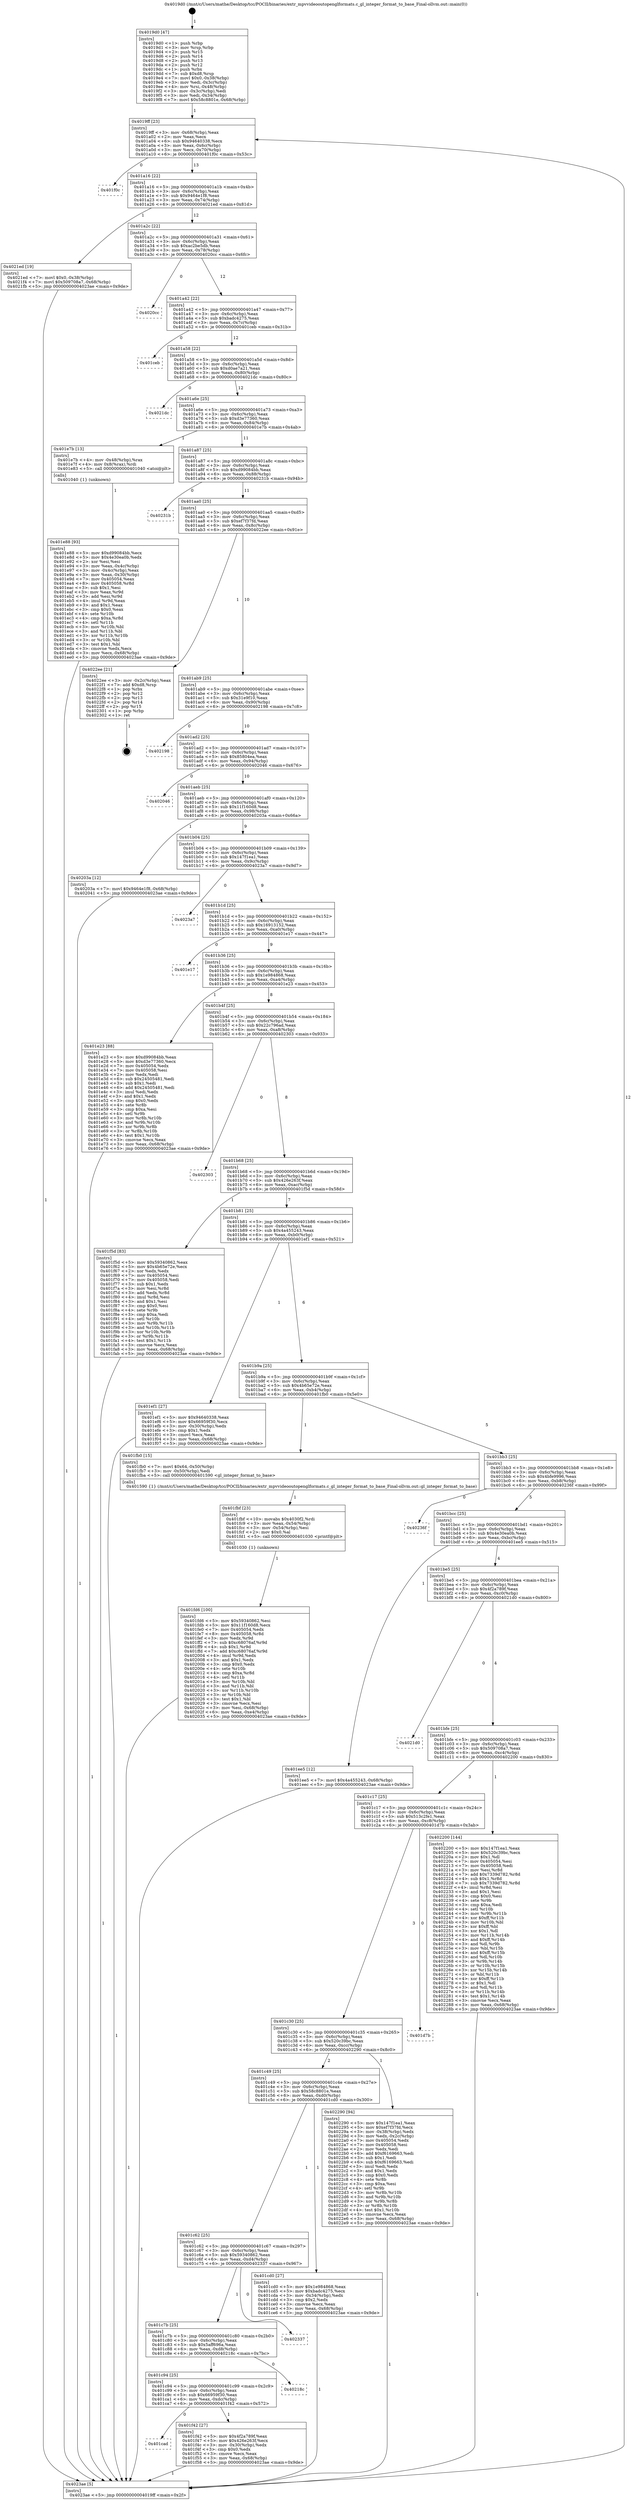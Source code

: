 digraph "0x4019d0" {
  label = "0x4019d0 (/mnt/c/Users/mathe/Desktop/tcc/POCII/binaries/extr_mpvvideooutopenglformats.c_gl_integer_format_to_base_Final-ollvm.out::main(0))"
  labelloc = "t"
  node[shape=record]

  Entry [label="",width=0.3,height=0.3,shape=circle,fillcolor=black,style=filled]
  "0x4019ff" [label="{
     0x4019ff [23]\l
     | [instrs]\l
     &nbsp;&nbsp;0x4019ff \<+3\>: mov -0x68(%rbp),%eax\l
     &nbsp;&nbsp;0x401a02 \<+2\>: mov %eax,%ecx\l
     &nbsp;&nbsp;0x401a04 \<+6\>: sub $0x94640338,%ecx\l
     &nbsp;&nbsp;0x401a0a \<+3\>: mov %eax,-0x6c(%rbp)\l
     &nbsp;&nbsp;0x401a0d \<+3\>: mov %ecx,-0x70(%rbp)\l
     &nbsp;&nbsp;0x401a10 \<+6\>: je 0000000000401f0c \<main+0x53c\>\l
  }"]
  "0x401f0c" [label="{
     0x401f0c\l
  }", style=dashed]
  "0x401a16" [label="{
     0x401a16 [22]\l
     | [instrs]\l
     &nbsp;&nbsp;0x401a16 \<+5\>: jmp 0000000000401a1b \<main+0x4b\>\l
     &nbsp;&nbsp;0x401a1b \<+3\>: mov -0x6c(%rbp),%eax\l
     &nbsp;&nbsp;0x401a1e \<+5\>: sub $0x9464e1f8,%eax\l
     &nbsp;&nbsp;0x401a23 \<+3\>: mov %eax,-0x74(%rbp)\l
     &nbsp;&nbsp;0x401a26 \<+6\>: je 00000000004021ed \<main+0x81d\>\l
  }"]
  Exit [label="",width=0.3,height=0.3,shape=circle,fillcolor=black,style=filled,peripheries=2]
  "0x4021ed" [label="{
     0x4021ed [19]\l
     | [instrs]\l
     &nbsp;&nbsp;0x4021ed \<+7\>: movl $0x0,-0x38(%rbp)\l
     &nbsp;&nbsp;0x4021f4 \<+7\>: movl $0x509708a7,-0x68(%rbp)\l
     &nbsp;&nbsp;0x4021fb \<+5\>: jmp 00000000004023ae \<main+0x9de\>\l
  }"]
  "0x401a2c" [label="{
     0x401a2c [22]\l
     | [instrs]\l
     &nbsp;&nbsp;0x401a2c \<+5\>: jmp 0000000000401a31 \<main+0x61\>\l
     &nbsp;&nbsp;0x401a31 \<+3\>: mov -0x6c(%rbp),%eax\l
     &nbsp;&nbsp;0x401a34 \<+5\>: sub $0xac2be5db,%eax\l
     &nbsp;&nbsp;0x401a39 \<+3\>: mov %eax,-0x78(%rbp)\l
     &nbsp;&nbsp;0x401a3c \<+6\>: je 00000000004020cc \<main+0x6fc\>\l
  }"]
  "0x401fd6" [label="{
     0x401fd6 [100]\l
     | [instrs]\l
     &nbsp;&nbsp;0x401fd6 \<+5\>: mov $0x59340862,%esi\l
     &nbsp;&nbsp;0x401fdb \<+5\>: mov $0x11f160d8,%ecx\l
     &nbsp;&nbsp;0x401fe0 \<+7\>: mov 0x405054,%edx\l
     &nbsp;&nbsp;0x401fe7 \<+8\>: mov 0x405058,%r8d\l
     &nbsp;&nbsp;0x401fef \<+3\>: mov %edx,%r9d\l
     &nbsp;&nbsp;0x401ff2 \<+7\>: sub $0xc68076af,%r9d\l
     &nbsp;&nbsp;0x401ff9 \<+4\>: sub $0x1,%r9d\l
     &nbsp;&nbsp;0x401ffd \<+7\>: add $0xc68076af,%r9d\l
     &nbsp;&nbsp;0x402004 \<+4\>: imul %r9d,%edx\l
     &nbsp;&nbsp;0x402008 \<+3\>: and $0x1,%edx\l
     &nbsp;&nbsp;0x40200b \<+3\>: cmp $0x0,%edx\l
     &nbsp;&nbsp;0x40200e \<+4\>: sete %r10b\l
     &nbsp;&nbsp;0x402012 \<+4\>: cmp $0xa,%r8d\l
     &nbsp;&nbsp;0x402016 \<+4\>: setl %r11b\l
     &nbsp;&nbsp;0x40201a \<+3\>: mov %r10b,%bl\l
     &nbsp;&nbsp;0x40201d \<+3\>: and %r11b,%bl\l
     &nbsp;&nbsp;0x402020 \<+3\>: xor %r11b,%r10b\l
     &nbsp;&nbsp;0x402023 \<+3\>: or %r10b,%bl\l
     &nbsp;&nbsp;0x402026 \<+3\>: test $0x1,%bl\l
     &nbsp;&nbsp;0x402029 \<+3\>: cmovne %ecx,%esi\l
     &nbsp;&nbsp;0x40202c \<+3\>: mov %esi,-0x68(%rbp)\l
     &nbsp;&nbsp;0x40202f \<+6\>: mov %eax,-0xe4(%rbp)\l
     &nbsp;&nbsp;0x402035 \<+5\>: jmp 00000000004023ae \<main+0x9de\>\l
  }"]
  "0x4020cc" [label="{
     0x4020cc\l
  }", style=dashed]
  "0x401a42" [label="{
     0x401a42 [22]\l
     | [instrs]\l
     &nbsp;&nbsp;0x401a42 \<+5\>: jmp 0000000000401a47 \<main+0x77\>\l
     &nbsp;&nbsp;0x401a47 \<+3\>: mov -0x6c(%rbp),%eax\l
     &nbsp;&nbsp;0x401a4a \<+5\>: sub $0xbadc4275,%eax\l
     &nbsp;&nbsp;0x401a4f \<+3\>: mov %eax,-0x7c(%rbp)\l
     &nbsp;&nbsp;0x401a52 \<+6\>: je 0000000000401ceb \<main+0x31b\>\l
  }"]
  "0x401fbf" [label="{
     0x401fbf [23]\l
     | [instrs]\l
     &nbsp;&nbsp;0x401fbf \<+10\>: movabs $0x4030f2,%rdi\l
     &nbsp;&nbsp;0x401fc9 \<+3\>: mov %eax,-0x54(%rbp)\l
     &nbsp;&nbsp;0x401fcc \<+3\>: mov -0x54(%rbp),%esi\l
     &nbsp;&nbsp;0x401fcf \<+2\>: mov $0x0,%al\l
     &nbsp;&nbsp;0x401fd1 \<+5\>: call 0000000000401030 \<printf@plt\>\l
     | [calls]\l
     &nbsp;&nbsp;0x401030 \{1\} (unknown)\l
  }"]
  "0x401ceb" [label="{
     0x401ceb\l
  }", style=dashed]
  "0x401a58" [label="{
     0x401a58 [22]\l
     | [instrs]\l
     &nbsp;&nbsp;0x401a58 \<+5\>: jmp 0000000000401a5d \<main+0x8d\>\l
     &nbsp;&nbsp;0x401a5d \<+3\>: mov -0x6c(%rbp),%eax\l
     &nbsp;&nbsp;0x401a60 \<+5\>: sub $0xd0ae7a21,%eax\l
     &nbsp;&nbsp;0x401a65 \<+3\>: mov %eax,-0x80(%rbp)\l
     &nbsp;&nbsp;0x401a68 \<+6\>: je 00000000004021dc \<main+0x80c\>\l
  }"]
  "0x401cad" [label="{
     0x401cad\l
  }", style=dashed]
  "0x4021dc" [label="{
     0x4021dc\l
  }", style=dashed]
  "0x401a6e" [label="{
     0x401a6e [25]\l
     | [instrs]\l
     &nbsp;&nbsp;0x401a6e \<+5\>: jmp 0000000000401a73 \<main+0xa3\>\l
     &nbsp;&nbsp;0x401a73 \<+3\>: mov -0x6c(%rbp),%eax\l
     &nbsp;&nbsp;0x401a76 \<+5\>: sub $0xd3e77360,%eax\l
     &nbsp;&nbsp;0x401a7b \<+6\>: mov %eax,-0x84(%rbp)\l
     &nbsp;&nbsp;0x401a81 \<+6\>: je 0000000000401e7b \<main+0x4ab\>\l
  }"]
  "0x401f42" [label="{
     0x401f42 [27]\l
     | [instrs]\l
     &nbsp;&nbsp;0x401f42 \<+5\>: mov $0x4f2a789f,%eax\l
     &nbsp;&nbsp;0x401f47 \<+5\>: mov $0x426e263f,%ecx\l
     &nbsp;&nbsp;0x401f4c \<+3\>: mov -0x30(%rbp),%edx\l
     &nbsp;&nbsp;0x401f4f \<+3\>: cmp $0x0,%edx\l
     &nbsp;&nbsp;0x401f52 \<+3\>: cmove %ecx,%eax\l
     &nbsp;&nbsp;0x401f55 \<+3\>: mov %eax,-0x68(%rbp)\l
     &nbsp;&nbsp;0x401f58 \<+5\>: jmp 00000000004023ae \<main+0x9de\>\l
  }"]
  "0x401e7b" [label="{
     0x401e7b [13]\l
     | [instrs]\l
     &nbsp;&nbsp;0x401e7b \<+4\>: mov -0x48(%rbp),%rax\l
     &nbsp;&nbsp;0x401e7f \<+4\>: mov 0x8(%rax),%rdi\l
     &nbsp;&nbsp;0x401e83 \<+5\>: call 0000000000401040 \<atoi@plt\>\l
     | [calls]\l
     &nbsp;&nbsp;0x401040 \{1\} (unknown)\l
  }"]
  "0x401a87" [label="{
     0x401a87 [25]\l
     | [instrs]\l
     &nbsp;&nbsp;0x401a87 \<+5\>: jmp 0000000000401a8c \<main+0xbc\>\l
     &nbsp;&nbsp;0x401a8c \<+3\>: mov -0x6c(%rbp),%eax\l
     &nbsp;&nbsp;0x401a8f \<+5\>: sub $0xd99084bb,%eax\l
     &nbsp;&nbsp;0x401a94 \<+6\>: mov %eax,-0x88(%rbp)\l
     &nbsp;&nbsp;0x401a9a \<+6\>: je 000000000040231b \<main+0x94b\>\l
  }"]
  "0x401c94" [label="{
     0x401c94 [25]\l
     | [instrs]\l
     &nbsp;&nbsp;0x401c94 \<+5\>: jmp 0000000000401c99 \<main+0x2c9\>\l
     &nbsp;&nbsp;0x401c99 \<+3\>: mov -0x6c(%rbp),%eax\l
     &nbsp;&nbsp;0x401c9c \<+5\>: sub $0x66959f30,%eax\l
     &nbsp;&nbsp;0x401ca1 \<+6\>: mov %eax,-0xdc(%rbp)\l
     &nbsp;&nbsp;0x401ca7 \<+6\>: je 0000000000401f42 \<main+0x572\>\l
  }"]
  "0x40231b" [label="{
     0x40231b\l
  }", style=dashed]
  "0x401aa0" [label="{
     0x401aa0 [25]\l
     | [instrs]\l
     &nbsp;&nbsp;0x401aa0 \<+5\>: jmp 0000000000401aa5 \<main+0xd5\>\l
     &nbsp;&nbsp;0x401aa5 \<+3\>: mov -0x6c(%rbp),%eax\l
     &nbsp;&nbsp;0x401aa8 \<+5\>: sub $0xef7f37fd,%eax\l
     &nbsp;&nbsp;0x401aad \<+6\>: mov %eax,-0x8c(%rbp)\l
     &nbsp;&nbsp;0x401ab3 \<+6\>: je 00000000004022ee \<main+0x91e\>\l
  }"]
  "0x40218c" [label="{
     0x40218c\l
  }", style=dashed]
  "0x4022ee" [label="{
     0x4022ee [21]\l
     | [instrs]\l
     &nbsp;&nbsp;0x4022ee \<+3\>: mov -0x2c(%rbp),%eax\l
     &nbsp;&nbsp;0x4022f1 \<+7\>: add $0xd8,%rsp\l
     &nbsp;&nbsp;0x4022f8 \<+1\>: pop %rbx\l
     &nbsp;&nbsp;0x4022f9 \<+2\>: pop %r12\l
     &nbsp;&nbsp;0x4022fb \<+2\>: pop %r13\l
     &nbsp;&nbsp;0x4022fd \<+2\>: pop %r14\l
     &nbsp;&nbsp;0x4022ff \<+2\>: pop %r15\l
     &nbsp;&nbsp;0x402301 \<+1\>: pop %rbp\l
     &nbsp;&nbsp;0x402302 \<+1\>: ret\l
  }"]
  "0x401ab9" [label="{
     0x401ab9 [25]\l
     | [instrs]\l
     &nbsp;&nbsp;0x401ab9 \<+5\>: jmp 0000000000401abe \<main+0xee\>\l
     &nbsp;&nbsp;0x401abe \<+3\>: mov -0x6c(%rbp),%eax\l
     &nbsp;&nbsp;0x401ac1 \<+5\>: sub $0x31e9f10,%eax\l
     &nbsp;&nbsp;0x401ac6 \<+6\>: mov %eax,-0x90(%rbp)\l
     &nbsp;&nbsp;0x401acc \<+6\>: je 0000000000402198 \<main+0x7c8\>\l
  }"]
  "0x401c7b" [label="{
     0x401c7b [25]\l
     | [instrs]\l
     &nbsp;&nbsp;0x401c7b \<+5\>: jmp 0000000000401c80 \<main+0x2b0\>\l
     &nbsp;&nbsp;0x401c80 \<+3\>: mov -0x6c(%rbp),%eax\l
     &nbsp;&nbsp;0x401c83 \<+5\>: sub $0x5aff696a,%eax\l
     &nbsp;&nbsp;0x401c88 \<+6\>: mov %eax,-0xd8(%rbp)\l
     &nbsp;&nbsp;0x401c8e \<+6\>: je 000000000040218c \<main+0x7bc\>\l
  }"]
  "0x402198" [label="{
     0x402198\l
  }", style=dashed]
  "0x401ad2" [label="{
     0x401ad2 [25]\l
     | [instrs]\l
     &nbsp;&nbsp;0x401ad2 \<+5\>: jmp 0000000000401ad7 \<main+0x107\>\l
     &nbsp;&nbsp;0x401ad7 \<+3\>: mov -0x6c(%rbp),%eax\l
     &nbsp;&nbsp;0x401ada \<+5\>: sub $0x85804ea,%eax\l
     &nbsp;&nbsp;0x401adf \<+6\>: mov %eax,-0x94(%rbp)\l
     &nbsp;&nbsp;0x401ae5 \<+6\>: je 0000000000402046 \<main+0x676\>\l
  }"]
  "0x402337" [label="{
     0x402337\l
  }", style=dashed]
  "0x402046" [label="{
     0x402046\l
  }", style=dashed]
  "0x401aeb" [label="{
     0x401aeb [25]\l
     | [instrs]\l
     &nbsp;&nbsp;0x401aeb \<+5\>: jmp 0000000000401af0 \<main+0x120\>\l
     &nbsp;&nbsp;0x401af0 \<+3\>: mov -0x6c(%rbp),%eax\l
     &nbsp;&nbsp;0x401af3 \<+5\>: sub $0x11f160d8,%eax\l
     &nbsp;&nbsp;0x401af8 \<+6\>: mov %eax,-0x98(%rbp)\l
     &nbsp;&nbsp;0x401afe \<+6\>: je 000000000040203a \<main+0x66a\>\l
  }"]
  "0x401e88" [label="{
     0x401e88 [93]\l
     | [instrs]\l
     &nbsp;&nbsp;0x401e88 \<+5\>: mov $0xd99084bb,%ecx\l
     &nbsp;&nbsp;0x401e8d \<+5\>: mov $0x4e30ea0b,%edx\l
     &nbsp;&nbsp;0x401e92 \<+2\>: xor %esi,%esi\l
     &nbsp;&nbsp;0x401e94 \<+3\>: mov %eax,-0x4c(%rbp)\l
     &nbsp;&nbsp;0x401e97 \<+3\>: mov -0x4c(%rbp),%eax\l
     &nbsp;&nbsp;0x401e9a \<+3\>: mov %eax,-0x30(%rbp)\l
     &nbsp;&nbsp;0x401e9d \<+7\>: mov 0x405054,%eax\l
     &nbsp;&nbsp;0x401ea4 \<+8\>: mov 0x405058,%r8d\l
     &nbsp;&nbsp;0x401eac \<+3\>: sub $0x1,%esi\l
     &nbsp;&nbsp;0x401eaf \<+3\>: mov %eax,%r9d\l
     &nbsp;&nbsp;0x401eb2 \<+3\>: add %esi,%r9d\l
     &nbsp;&nbsp;0x401eb5 \<+4\>: imul %r9d,%eax\l
     &nbsp;&nbsp;0x401eb9 \<+3\>: and $0x1,%eax\l
     &nbsp;&nbsp;0x401ebc \<+3\>: cmp $0x0,%eax\l
     &nbsp;&nbsp;0x401ebf \<+4\>: sete %r10b\l
     &nbsp;&nbsp;0x401ec3 \<+4\>: cmp $0xa,%r8d\l
     &nbsp;&nbsp;0x401ec7 \<+4\>: setl %r11b\l
     &nbsp;&nbsp;0x401ecb \<+3\>: mov %r10b,%bl\l
     &nbsp;&nbsp;0x401ece \<+3\>: and %r11b,%bl\l
     &nbsp;&nbsp;0x401ed1 \<+3\>: xor %r11b,%r10b\l
     &nbsp;&nbsp;0x401ed4 \<+3\>: or %r10b,%bl\l
     &nbsp;&nbsp;0x401ed7 \<+3\>: test $0x1,%bl\l
     &nbsp;&nbsp;0x401eda \<+3\>: cmovne %edx,%ecx\l
     &nbsp;&nbsp;0x401edd \<+3\>: mov %ecx,-0x68(%rbp)\l
     &nbsp;&nbsp;0x401ee0 \<+5\>: jmp 00000000004023ae \<main+0x9de\>\l
  }"]
  "0x40203a" [label="{
     0x40203a [12]\l
     | [instrs]\l
     &nbsp;&nbsp;0x40203a \<+7\>: movl $0x9464e1f8,-0x68(%rbp)\l
     &nbsp;&nbsp;0x402041 \<+5\>: jmp 00000000004023ae \<main+0x9de\>\l
  }"]
  "0x401b04" [label="{
     0x401b04 [25]\l
     | [instrs]\l
     &nbsp;&nbsp;0x401b04 \<+5\>: jmp 0000000000401b09 \<main+0x139\>\l
     &nbsp;&nbsp;0x401b09 \<+3\>: mov -0x6c(%rbp),%eax\l
     &nbsp;&nbsp;0x401b0c \<+5\>: sub $0x147f1ea1,%eax\l
     &nbsp;&nbsp;0x401b11 \<+6\>: mov %eax,-0x9c(%rbp)\l
     &nbsp;&nbsp;0x401b17 \<+6\>: je 00000000004023a7 \<main+0x9d7\>\l
  }"]
  "0x4019d0" [label="{
     0x4019d0 [47]\l
     | [instrs]\l
     &nbsp;&nbsp;0x4019d0 \<+1\>: push %rbp\l
     &nbsp;&nbsp;0x4019d1 \<+3\>: mov %rsp,%rbp\l
     &nbsp;&nbsp;0x4019d4 \<+2\>: push %r15\l
     &nbsp;&nbsp;0x4019d6 \<+2\>: push %r14\l
     &nbsp;&nbsp;0x4019d8 \<+2\>: push %r13\l
     &nbsp;&nbsp;0x4019da \<+2\>: push %r12\l
     &nbsp;&nbsp;0x4019dc \<+1\>: push %rbx\l
     &nbsp;&nbsp;0x4019dd \<+7\>: sub $0xd8,%rsp\l
     &nbsp;&nbsp;0x4019e4 \<+7\>: movl $0x0,-0x38(%rbp)\l
     &nbsp;&nbsp;0x4019eb \<+3\>: mov %edi,-0x3c(%rbp)\l
     &nbsp;&nbsp;0x4019ee \<+4\>: mov %rsi,-0x48(%rbp)\l
     &nbsp;&nbsp;0x4019f2 \<+3\>: mov -0x3c(%rbp),%edi\l
     &nbsp;&nbsp;0x4019f5 \<+3\>: mov %edi,-0x34(%rbp)\l
     &nbsp;&nbsp;0x4019f8 \<+7\>: movl $0x58c8801e,-0x68(%rbp)\l
  }"]
  "0x4023a7" [label="{
     0x4023a7\l
  }", style=dashed]
  "0x401b1d" [label="{
     0x401b1d [25]\l
     | [instrs]\l
     &nbsp;&nbsp;0x401b1d \<+5\>: jmp 0000000000401b22 \<main+0x152\>\l
     &nbsp;&nbsp;0x401b22 \<+3\>: mov -0x6c(%rbp),%eax\l
     &nbsp;&nbsp;0x401b25 \<+5\>: sub $0x16913152,%eax\l
     &nbsp;&nbsp;0x401b2a \<+6\>: mov %eax,-0xa0(%rbp)\l
     &nbsp;&nbsp;0x401b30 \<+6\>: je 0000000000401e17 \<main+0x447\>\l
  }"]
  "0x4023ae" [label="{
     0x4023ae [5]\l
     | [instrs]\l
     &nbsp;&nbsp;0x4023ae \<+5\>: jmp 00000000004019ff \<main+0x2f\>\l
  }"]
  "0x401e17" [label="{
     0x401e17\l
  }", style=dashed]
  "0x401b36" [label="{
     0x401b36 [25]\l
     | [instrs]\l
     &nbsp;&nbsp;0x401b36 \<+5\>: jmp 0000000000401b3b \<main+0x16b\>\l
     &nbsp;&nbsp;0x401b3b \<+3\>: mov -0x6c(%rbp),%eax\l
     &nbsp;&nbsp;0x401b3e \<+5\>: sub $0x1e984868,%eax\l
     &nbsp;&nbsp;0x401b43 \<+6\>: mov %eax,-0xa4(%rbp)\l
     &nbsp;&nbsp;0x401b49 \<+6\>: je 0000000000401e23 \<main+0x453\>\l
  }"]
  "0x401c62" [label="{
     0x401c62 [25]\l
     | [instrs]\l
     &nbsp;&nbsp;0x401c62 \<+5\>: jmp 0000000000401c67 \<main+0x297\>\l
     &nbsp;&nbsp;0x401c67 \<+3\>: mov -0x6c(%rbp),%eax\l
     &nbsp;&nbsp;0x401c6a \<+5\>: sub $0x59340862,%eax\l
     &nbsp;&nbsp;0x401c6f \<+6\>: mov %eax,-0xd4(%rbp)\l
     &nbsp;&nbsp;0x401c75 \<+6\>: je 0000000000402337 \<main+0x967\>\l
  }"]
  "0x401e23" [label="{
     0x401e23 [88]\l
     | [instrs]\l
     &nbsp;&nbsp;0x401e23 \<+5\>: mov $0xd99084bb,%eax\l
     &nbsp;&nbsp;0x401e28 \<+5\>: mov $0xd3e77360,%ecx\l
     &nbsp;&nbsp;0x401e2d \<+7\>: mov 0x405054,%edx\l
     &nbsp;&nbsp;0x401e34 \<+7\>: mov 0x405058,%esi\l
     &nbsp;&nbsp;0x401e3b \<+2\>: mov %edx,%edi\l
     &nbsp;&nbsp;0x401e3d \<+6\>: sub $0x24505481,%edi\l
     &nbsp;&nbsp;0x401e43 \<+3\>: sub $0x1,%edi\l
     &nbsp;&nbsp;0x401e46 \<+6\>: add $0x24505481,%edi\l
     &nbsp;&nbsp;0x401e4c \<+3\>: imul %edi,%edx\l
     &nbsp;&nbsp;0x401e4f \<+3\>: and $0x1,%edx\l
     &nbsp;&nbsp;0x401e52 \<+3\>: cmp $0x0,%edx\l
     &nbsp;&nbsp;0x401e55 \<+4\>: sete %r8b\l
     &nbsp;&nbsp;0x401e59 \<+3\>: cmp $0xa,%esi\l
     &nbsp;&nbsp;0x401e5c \<+4\>: setl %r9b\l
     &nbsp;&nbsp;0x401e60 \<+3\>: mov %r8b,%r10b\l
     &nbsp;&nbsp;0x401e63 \<+3\>: and %r9b,%r10b\l
     &nbsp;&nbsp;0x401e66 \<+3\>: xor %r9b,%r8b\l
     &nbsp;&nbsp;0x401e69 \<+3\>: or %r8b,%r10b\l
     &nbsp;&nbsp;0x401e6c \<+4\>: test $0x1,%r10b\l
     &nbsp;&nbsp;0x401e70 \<+3\>: cmovne %ecx,%eax\l
     &nbsp;&nbsp;0x401e73 \<+3\>: mov %eax,-0x68(%rbp)\l
     &nbsp;&nbsp;0x401e76 \<+5\>: jmp 00000000004023ae \<main+0x9de\>\l
  }"]
  "0x401b4f" [label="{
     0x401b4f [25]\l
     | [instrs]\l
     &nbsp;&nbsp;0x401b4f \<+5\>: jmp 0000000000401b54 \<main+0x184\>\l
     &nbsp;&nbsp;0x401b54 \<+3\>: mov -0x6c(%rbp),%eax\l
     &nbsp;&nbsp;0x401b57 \<+5\>: sub $0x22c796ad,%eax\l
     &nbsp;&nbsp;0x401b5c \<+6\>: mov %eax,-0xa8(%rbp)\l
     &nbsp;&nbsp;0x401b62 \<+6\>: je 0000000000402303 \<main+0x933\>\l
  }"]
  "0x401cd0" [label="{
     0x401cd0 [27]\l
     | [instrs]\l
     &nbsp;&nbsp;0x401cd0 \<+5\>: mov $0x1e984868,%eax\l
     &nbsp;&nbsp;0x401cd5 \<+5\>: mov $0xbadc4275,%ecx\l
     &nbsp;&nbsp;0x401cda \<+3\>: mov -0x34(%rbp),%edx\l
     &nbsp;&nbsp;0x401cdd \<+3\>: cmp $0x2,%edx\l
     &nbsp;&nbsp;0x401ce0 \<+3\>: cmovne %ecx,%eax\l
     &nbsp;&nbsp;0x401ce3 \<+3\>: mov %eax,-0x68(%rbp)\l
     &nbsp;&nbsp;0x401ce6 \<+5\>: jmp 00000000004023ae \<main+0x9de\>\l
  }"]
  "0x402303" [label="{
     0x402303\l
  }", style=dashed]
  "0x401b68" [label="{
     0x401b68 [25]\l
     | [instrs]\l
     &nbsp;&nbsp;0x401b68 \<+5\>: jmp 0000000000401b6d \<main+0x19d\>\l
     &nbsp;&nbsp;0x401b6d \<+3\>: mov -0x6c(%rbp),%eax\l
     &nbsp;&nbsp;0x401b70 \<+5\>: sub $0x426e263f,%eax\l
     &nbsp;&nbsp;0x401b75 \<+6\>: mov %eax,-0xac(%rbp)\l
     &nbsp;&nbsp;0x401b7b \<+6\>: je 0000000000401f5d \<main+0x58d\>\l
  }"]
  "0x401c49" [label="{
     0x401c49 [25]\l
     | [instrs]\l
     &nbsp;&nbsp;0x401c49 \<+5\>: jmp 0000000000401c4e \<main+0x27e\>\l
     &nbsp;&nbsp;0x401c4e \<+3\>: mov -0x6c(%rbp),%eax\l
     &nbsp;&nbsp;0x401c51 \<+5\>: sub $0x58c8801e,%eax\l
     &nbsp;&nbsp;0x401c56 \<+6\>: mov %eax,-0xd0(%rbp)\l
     &nbsp;&nbsp;0x401c5c \<+6\>: je 0000000000401cd0 \<main+0x300\>\l
  }"]
  "0x401f5d" [label="{
     0x401f5d [83]\l
     | [instrs]\l
     &nbsp;&nbsp;0x401f5d \<+5\>: mov $0x59340862,%eax\l
     &nbsp;&nbsp;0x401f62 \<+5\>: mov $0x4b65e72e,%ecx\l
     &nbsp;&nbsp;0x401f67 \<+2\>: xor %edx,%edx\l
     &nbsp;&nbsp;0x401f69 \<+7\>: mov 0x405054,%esi\l
     &nbsp;&nbsp;0x401f70 \<+7\>: mov 0x405058,%edi\l
     &nbsp;&nbsp;0x401f77 \<+3\>: sub $0x1,%edx\l
     &nbsp;&nbsp;0x401f7a \<+3\>: mov %esi,%r8d\l
     &nbsp;&nbsp;0x401f7d \<+3\>: add %edx,%r8d\l
     &nbsp;&nbsp;0x401f80 \<+4\>: imul %r8d,%esi\l
     &nbsp;&nbsp;0x401f84 \<+3\>: and $0x1,%esi\l
     &nbsp;&nbsp;0x401f87 \<+3\>: cmp $0x0,%esi\l
     &nbsp;&nbsp;0x401f8a \<+4\>: sete %r9b\l
     &nbsp;&nbsp;0x401f8e \<+3\>: cmp $0xa,%edi\l
     &nbsp;&nbsp;0x401f91 \<+4\>: setl %r10b\l
     &nbsp;&nbsp;0x401f95 \<+3\>: mov %r9b,%r11b\l
     &nbsp;&nbsp;0x401f98 \<+3\>: and %r10b,%r11b\l
     &nbsp;&nbsp;0x401f9b \<+3\>: xor %r10b,%r9b\l
     &nbsp;&nbsp;0x401f9e \<+3\>: or %r9b,%r11b\l
     &nbsp;&nbsp;0x401fa1 \<+4\>: test $0x1,%r11b\l
     &nbsp;&nbsp;0x401fa5 \<+3\>: cmovne %ecx,%eax\l
     &nbsp;&nbsp;0x401fa8 \<+3\>: mov %eax,-0x68(%rbp)\l
     &nbsp;&nbsp;0x401fab \<+5\>: jmp 00000000004023ae \<main+0x9de\>\l
  }"]
  "0x401b81" [label="{
     0x401b81 [25]\l
     | [instrs]\l
     &nbsp;&nbsp;0x401b81 \<+5\>: jmp 0000000000401b86 \<main+0x1b6\>\l
     &nbsp;&nbsp;0x401b86 \<+3\>: mov -0x6c(%rbp),%eax\l
     &nbsp;&nbsp;0x401b89 \<+5\>: sub $0x4a455243,%eax\l
     &nbsp;&nbsp;0x401b8e \<+6\>: mov %eax,-0xb0(%rbp)\l
     &nbsp;&nbsp;0x401b94 \<+6\>: je 0000000000401ef1 \<main+0x521\>\l
  }"]
  "0x402290" [label="{
     0x402290 [94]\l
     | [instrs]\l
     &nbsp;&nbsp;0x402290 \<+5\>: mov $0x147f1ea1,%eax\l
     &nbsp;&nbsp;0x402295 \<+5\>: mov $0xef7f37fd,%ecx\l
     &nbsp;&nbsp;0x40229a \<+3\>: mov -0x38(%rbp),%edx\l
     &nbsp;&nbsp;0x40229d \<+3\>: mov %edx,-0x2c(%rbp)\l
     &nbsp;&nbsp;0x4022a0 \<+7\>: mov 0x405054,%edx\l
     &nbsp;&nbsp;0x4022a7 \<+7\>: mov 0x405058,%esi\l
     &nbsp;&nbsp;0x4022ae \<+2\>: mov %edx,%edi\l
     &nbsp;&nbsp;0x4022b0 \<+6\>: add $0xf6169663,%edi\l
     &nbsp;&nbsp;0x4022b6 \<+3\>: sub $0x1,%edi\l
     &nbsp;&nbsp;0x4022b9 \<+6\>: sub $0xf6169663,%edi\l
     &nbsp;&nbsp;0x4022bf \<+3\>: imul %edi,%edx\l
     &nbsp;&nbsp;0x4022c2 \<+3\>: and $0x1,%edx\l
     &nbsp;&nbsp;0x4022c5 \<+3\>: cmp $0x0,%edx\l
     &nbsp;&nbsp;0x4022c8 \<+4\>: sete %r8b\l
     &nbsp;&nbsp;0x4022cc \<+3\>: cmp $0xa,%esi\l
     &nbsp;&nbsp;0x4022cf \<+4\>: setl %r9b\l
     &nbsp;&nbsp;0x4022d3 \<+3\>: mov %r8b,%r10b\l
     &nbsp;&nbsp;0x4022d6 \<+3\>: and %r9b,%r10b\l
     &nbsp;&nbsp;0x4022d9 \<+3\>: xor %r9b,%r8b\l
     &nbsp;&nbsp;0x4022dc \<+3\>: or %r8b,%r10b\l
     &nbsp;&nbsp;0x4022df \<+4\>: test $0x1,%r10b\l
     &nbsp;&nbsp;0x4022e3 \<+3\>: cmovne %ecx,%eax\l
     &nbsp;&nbsp;0x4022e6 \<+3\>: mov %eax,-0x68(%rbp)\l
     &nbsp;&nbsp;0x4022e9 \<+5\>: jmp 00000000004023ae \<main+0x9de\>\l
  }"]
  "0x401ef1" [label="{
     0x401ef1 [27]\l
     | [instrs]\l
     &nbsp;&nbsp;0x401ef1 \<+5\>: mov $0x94640338,%eax\l
     &nbsp;&nbsp;0x401ef6 \<+5\>: mov $0x66959f30,%ecx\l
     &nbsp;&nbsp;0x401efb \<+3\>: mov -0x30(%rbp),%edx\l
     &nbsp;&nbsp;0x401efe \<+3\>: cmp $0x1,%edx\l
     &nbsp;&nbsp;0x401f01 \<+3\>: cmovl %ecx,%eax\l
     &nbsp;&nbsp;0x401f04 \<+3\>: mov %eax,-0x68(%rbp)\l
     &nbsp;&nbsp;0x401f07 \<+5\>: jmp 00000000004023ae \<main+0x9de\>\l
  }"]
  "0x401b9a" [label="{
     0x401b9a [25]\l
     | [instrs]\l
     &nbsp;&nbsp;0x401b9a \<+5\>: jmp 0000000000401b9f \<main+0x1cf\>\l
     &nbsp;&nbsp;0x401b9f \<+3\>: mov -0x6c(%rbp),%eax\l
     &nbsp;&nbsp;0x401ba2 \<+5\>: sub $0x4b65e72e,%eax\l
     &nbsp;&nbsp;0x401ba7 \<+6\>: mov %eax,-0xb4(%rbp)\l
     &nbsp;&nbsp;0x401bad \<+6\>: je 0000000000401fb0 \<main+0x5e0\>\l
  }"]
  "0x401c30" [label="{
     0x401c30 [25]\l
     | [instrs]\l
     &nbsp;&nbsp;0x401c30 \<+5\>: jmp 0000000000401c35 \<main+0x265\>\l
     &nbsp;&nbsp;0x401c35 \<+3\>: mov -0x6c(%rbp),%eax\l
     &nbsp;&nbsp;0x401c38 \<+5\>: sub $0x520c39bc,%eax\l
     &nbsp;&nbsp;0x401c3d \<+6\>: mov %eax,-0xcc(%rbp)\l
     &nbsp;&nbsp;0x401c43 \<+6\>: je 0000000000402290 \<main+0x8c0\>\l
  }"]
  "0x401fb0" [label="{
     0x401fb0 [15]\l
     | [instrs]\l
     &nbsp;&nbsp;0x401fb0 \<+7\>: movl $0x64,-0x50(%rbp)\l
     &nbsp;&nbsp;0x401fb7 \<+3\>: mov -0x50(%rbp),%edi\l
     &nbsp;&nbsp;0x401fba \<+5\>: call 0000000000401590 \<gl_integer_format_to_base\>\l
     | [calls]\l
     &nbsp;&nbsp;0x401590 \{1\} (/mnt/c/Users/mathe/Desktop/tcc/POCII/binaries/extr_mpvvideooutopenglformats.c_gl_integer_format_to_base_Final-ollvm.out::gl_integer_format_to_base)\l
  }"]
  "0x401bb3" [label="{
     0x401bb3 [25]\l
     | [instrs]\l
     &nbsp;&nbsp;0x401bb3 \<+5\>: jmp 0000000000401bb8 \<main+0x1e8\>\l
     &nbsp;&nbsp;0x401bb8 \<+3\>: mov -0x6c(%rbp),%eax\l
     &nbsp;&nbsp;0x401bbb \<+5\>: sub $0x4bfe9996,%eax\l
     &nbsp;&nbsp;0x401bc0 \<+6\>: mov %eax,-0xb8(%rbp)\l
     &nbsp;&nbsp;0x401bc6 \<+6\>: je 000000000040236f \<main+0x99f\>\l
  }"]
  "0x401d7b" [label="{
     0x401d7b\l
  }", style=dashed]
  "0x40236f" [label="{
     0x40236f\l
  }", style=dashed]
  "0x401bcc" [label="{
     0x401bcc [25]\l
     | [instrs]\l
     &nbsp;&nbsp;0x401bcc \<+5\>: jmp 0000000000401bd1 \<main+0x201\>\l
     &nbsp;&nbsp;0x401bd1 \<+3\>: mov -0x6c(%rbp),%eax\l
     &nbsp;&nbsp;0x401bd4 \<+5\>: sub $0x4e30ea0b,%eax\l
     &nbsp;&nbsp;0x401bd9 \<+6\>: mov %eax,-0xbc(%rbp)\l
     &nbsp;&nbsp;0x401bdf \<+6\>: je 0000000000401ee5 \<main+0x515\>\l
  }"]
  "0x401c17" [label="{
     0x401c17 [25]\l
     | [instrs]\l
     &nbsp;&nbsp;0x401c17 \<+5\>: jmp 0000000000401c1c \<main+0x24c\>\l
     &nbsp;&nbsp;0x401c1c \<+3\>: mov -0x6c(%rbp),%eax\l
     &nbsp;&nbsp;0x401c1f \<+5\>: sub $0x513c2fe1,%eax\l
     &nbsp;&nbsp;0x401c24 \<+6\>: mov %eax,-0xc8(%rbp)\l
     &nbsp;&nbsp;0x401c2a \<+6\>: je 0000000000401d7b \<main+0x3ab\>\l
  }"]
  "0x401ee5" [label="{
     0x401ee5 [12]\l
     | [instrs]\l
     &nbsp;&nbsp;0x401ee5 \<+7\>: movl $0x4a455243,-0x68(%rbp)\l
     &nbsp;&nbsp;0x401eec \<+5\>: jmp 00000000004023ae \<main+0x9de\>\l
  }"]
  "0x401be5" [label="{
     0x401be5 [25]\l
     | [instrs]\l
     &nbsp;&nbsp;0x401be5 \<+5\>: jmp 0000000000401bea \<main+0x21a\>\l
     &nbsp;&nbsp;0x401bea \<+3\>: mov -0x6c(%rbp),%eax\l
     &nbsp;&nbsp;0x401bed \<+5\>: sub $0x4f2a789f,%eax\l
     &nbsp;&nbsp;0x401bf2 \<+6\>: mov %eax,-0xc0(%rbp)\l
     &nbsp;&nbsp;0x401bf8 \<+6\>: je 00000000004021d0 \<main+0x800\>\l
  }"]
  "0x402200" [label="{
     0x402200 [144]\l
     | [instrs]\l
     &nbsp;&nbsp;0x402200 \<+5\>: mov $0x147f1ea1,%eax\l
     &nbsp;&nbsp;0x402205 \<+5\>: mov $0x520c39bc,%ecx\l
     &nbsp;&nbsp;0x40220a \<+2\>: mov $0x1,%dl\l
     &nbsp;&nbsp;0x40220c \<+7\>: mov 0x405054,%esi\l
     &nbsp;&nbsp;0x402213 \<+7\>: mov 0x405058,%edi\l
     &nbsp;&nbsp;0x40221a \<+3\>: mov %esi,%r8d\l
     &nbsp;&nbsp;0x40221d \<+7\>: add $0x7339d782,%r8d\l
     &nbsp;&nbsp;0x402224 \<+4\>: sub $0x1,%r8d\l
     &nbsp;&nbsp;0x402228 \<+7\>: sub $0x7339d782,%r8d\l
     &nbsp;&nbsp;0x40222f \<+4\>: imul %r8d,%esi\l
     &nbsp;&nbsp;0x402233 \<+3\>: and $0x1,%esi\l
     &nbsp;&nbsp;0x402236 \<+3\>: cmp $0x0,%esi\l
     &nbsp;&nbsp;0x402239 \<+4\>: sete %r9b\l
     &nbsp;&nbsp;0x40223d \<+3\>: cmp $0xa,%edi\l
     &nbsp;&nbsp;0x402240 \<+4\>: setl %r10b\l
     &nbsp;&nbsp;0x402244 \<+3\>: mov %r9b,%r11b\l
     &nbsp;&nbsp;0x402247 \<+4\>: xor $0xff,%r11b\l
     &nbsp;&nbsp;0x40224b \<+3\>: mov %r10b,%bl\l
     &nbsp;&nbsp;0x40224e \<+3\>: xor $0xff,%bl\l
     &nbsp;&nbsp;0x402251 \<+3\>: xor $0x1,%dl\l
     &nbsp;&nbsp;0x402254 \<+3\>: mov %r11b,%r14b\l
     &nbsp;&nbsp;0x402257 \<+4\>: and $0xff,%r14b\l
     &nbsp;&nbsp;0x40225b \<+3\>: and %dl,%r9b\l
     &nbsp;&nbsp;0x40225e \<+3\>: mov %bl,%r15b\l
     &nbsp;&nbsp;0x402261 \<+4\>: and $0xff,%r15b\l
     &nbsp;&nbsp;0x402265 \<+3\>: and %dl,%r10b\l
     &nbsp;&nbsp;0x402268 \<+3\>: or %r9b,%r14b\l
     &nbsp;&nbsp;0x40226b \<+3\>: or %r10b,%r15b\l
     &nbsp;&nbsp;0x40226e \<+3\>: xor %r15b,%r14b\l
     &nbsp;&nbsp;0x402271 \<+3\>: or %bl,%r11b\l
     &nbsp;&nbsp;0x402274 \<+4\>: xor $0xff,%r11b\l
     &nbsp;&nbsp;0x402278 \<+3\>: or $0x1,%dl\l
     &nbsp;&nbsp;0x40227b \<+3\>: and %dl,%r11b\l
     &nbsp;&nbsp;0x40227e \<+3\>: or %r11b,%r14b\l
     &nbsp;&nbsp;0x402281 \<+4\>: test $0x1,%r14b\l
     &nbsp;&nbsp;0x402285 \<+3\>: cmovne %ecx,%eax\l
     &nbsp;&nbsp;0x402288 \<+3\>: mov %eax,-0x68(%rbp)\l
     &nbsp;&nbsp;0x40228b \<+5\>: jmp 00000000004023ae \<main+0x9de\>\l
  }"]
  "0x4021d0" [label="{
     0x4021d0\l
  }", style=dashed]
  "0x401bfe" [label="{
     0x401bfe [25]\l
     | [instrs]\l
     &nbsp;&nbsp;0x401bfe \<+5\>: jmp 0000000000401c03 \<main+0x233\>\l
     &nbsp;&nbsp;0x401c03 \<+3\>: mov -0x6c(%rbp),%eax\l
     &nbsp;&nbsp;0x401c06 \<+5\>: sub $0x509708a7,%eax\l
     &nbsp;&nbsp;0x401c0b \<+6\>: mov %eax,-0xc4(%rbp)\l
     &nbsp;&nbsp;0x401c11 \<+6\>: je 0000000000402200 \<main+0x830\>\l
  }"]
  Entry -> "0x4019d0" [label=" 1"]
  "0x4019ff" -> "0x401f0c" [label=" 0"]
  "0x4019ff" -> "0x401a16" [label=" 13"]
  "0x4022ee" -> Exit [label=" 1"]
  "0x401a16" -> "0x4021ed" [label=" 1"]
  "0x401a16" -> "0x401a2c" [label=" 12"]
  "0x402290" -> "0x4023ae" [label=" 1"]
  "0x401a2c" -> "0x4020cc" [label=" 0"]
  "0x401a2c" -> "0x401a42" [label=" 12"]
  "0x402200" -> "0x4023ae" [label=" 1"]
  "0x401a42" -> "0x401ceb" [label=" 0"]
  "0x401a42" -> "0x401a58" [label=" 12"]
  "0x4021ed" -> "0x4023ae" [label=" 1"]
  "0x401a58" -> "0x4021dc" [label=" 0"]
  "0x401a58" -> "0x401a6e" [label=" 12"]
  "0x40203a" -> "0x4023ae" [label=" 1"]
  "0x401a6e" -> "0x401e7b" [label=" 1"]
  "0x401a6e" -> "0x401a87" [label=" 11"]
  "0x401fd6" -> "0x4023ae" [label=" 1"]
  "0x401a87" -> "0x40231b" [label=" 0"]
  "0x401a87" -> "0x401aa0" [label=" 11"]
  "0x401fb0" -> "0x401fbf" [label=" 1"]
  "0x401aa0" -> "0x4022ee" [label=" 1"]
  "0x401aa0" -> "0x401ab9" [label=" 10"]
  "0x401f5d" -> "0x4023ae" [label=" 1"]
  "0x401ab9" -> "0x402198" [label=" 0"]
  "0x401ab9" -> "0x401ad2" [label=" 10"]
  "0x401c94" -> "0x401cad" [label=" 0"]
  "0x401ad2" -> "0x402046" [label=" 0"]
  "0x401ad2" -> "0x401aeb" [label=" 10"]
  "0x401c94" -> "0x401f42" [label=" 1"]
  "0x401aeb" -> "0x40203a" [label=" 1"]
  "0x401aeb" -> "0x401b04" [label=" 9"]
  "0x401c7b" -> "0x401c94" [label=" 1"]
  "0x401b04" -> "0x4023a7" [label=" 0"]
  "0x401b04" -> "0x401b1d" [label=" 9"]
  "0x401c7b" -> "0x40218c" [label=" 0"]
  "0x401b1d" -> "0x401e17" [label=" 0"]
  "0x401b1d" -> "0x401b36" [label=" 9"]
  "0x401f42" -> "0x4023ae" [label=" 1"]
  "0x401b36" -> "0x401e23" [label=" 1"]
  "0x401b36" -> "0x401b4f" [label=" 8"]
  "0x401c62" -> "0x401c7b" [label=" 1"]
  "0x401b4f" -> "0x402303" [label=" 0"]
  "0x401b4f" -> "0x401b68" [label=" 8"]
  "0x401c62" -> "0x402337" [label=" 0"]
  "0x401b68" -> "0x401f5d" [label=" 1"]
  "0x401b68" -> "0x401b81" [label=" 7"]
  "0x401ef1" -> "0x4023ae" [label=" 1"]
  "0x401b81" -> "0x401ef1" [label=" 1"]
  "0x401b81" -> "0x401b9a" [label=" 6"]
  "0x401ee5" -> "0x4023ae" [label=" 1"]
  "0x401b9a" -> "0x401fb0" [label=" 1"]
  "0x401b9a" -> "0x401bb3" [label=" 5"]
  "0x401e7b" -> "0x401e88" [label=" 1"]
  "0x401bb3" -> "0x40236f" [label=" 0"]
  "0x401bb3" -> "0x401bcc" [label=" 5"]
  "0x401e23" -> "0x4023ae" [label=" 1"]
  "0x401bcc" -> "0x401ee5" [label=" 1"]
  "0x401bcc" -> "0x401be5" [label=" 4"]
  "0x4019d0" -> "0x4019ff" [label=" 1"]
  "0x401be5" -> "0x4021d0" [label=" 0"]
  "0x401be5" -> "0x401bfe" [label=" 4"]
  "0x401cd0" -> "0x4023ae" [label=" 1"]
  "0x401bfe" -> "0x402200" [label=" 1"]
  "0x401bfe" -> "0x401c17" [label=" 3"]
  "0x4023ae" -> "0x4019ff" [label=" 12"]
  "0x401c17" -> "0x401d7b" [label=" 0"]
  "0x401c17" -> "0x401c30" [label=" 3"]
  "0x401e88" -> "0x4023ae" [label=" 1"]
  "0x401c30" -> "0x402290" [label=" 1"]
  "0x401c30" -> "0x401c49" [label=" 2"]
  "0x401fbf" -> "0x401fd6" [label=" 1"]
  "0x401c49" -> "0x401cd0" [label=" 1"]
  "0x401c49" -> "0x401c62" [label=" 1"]
}
